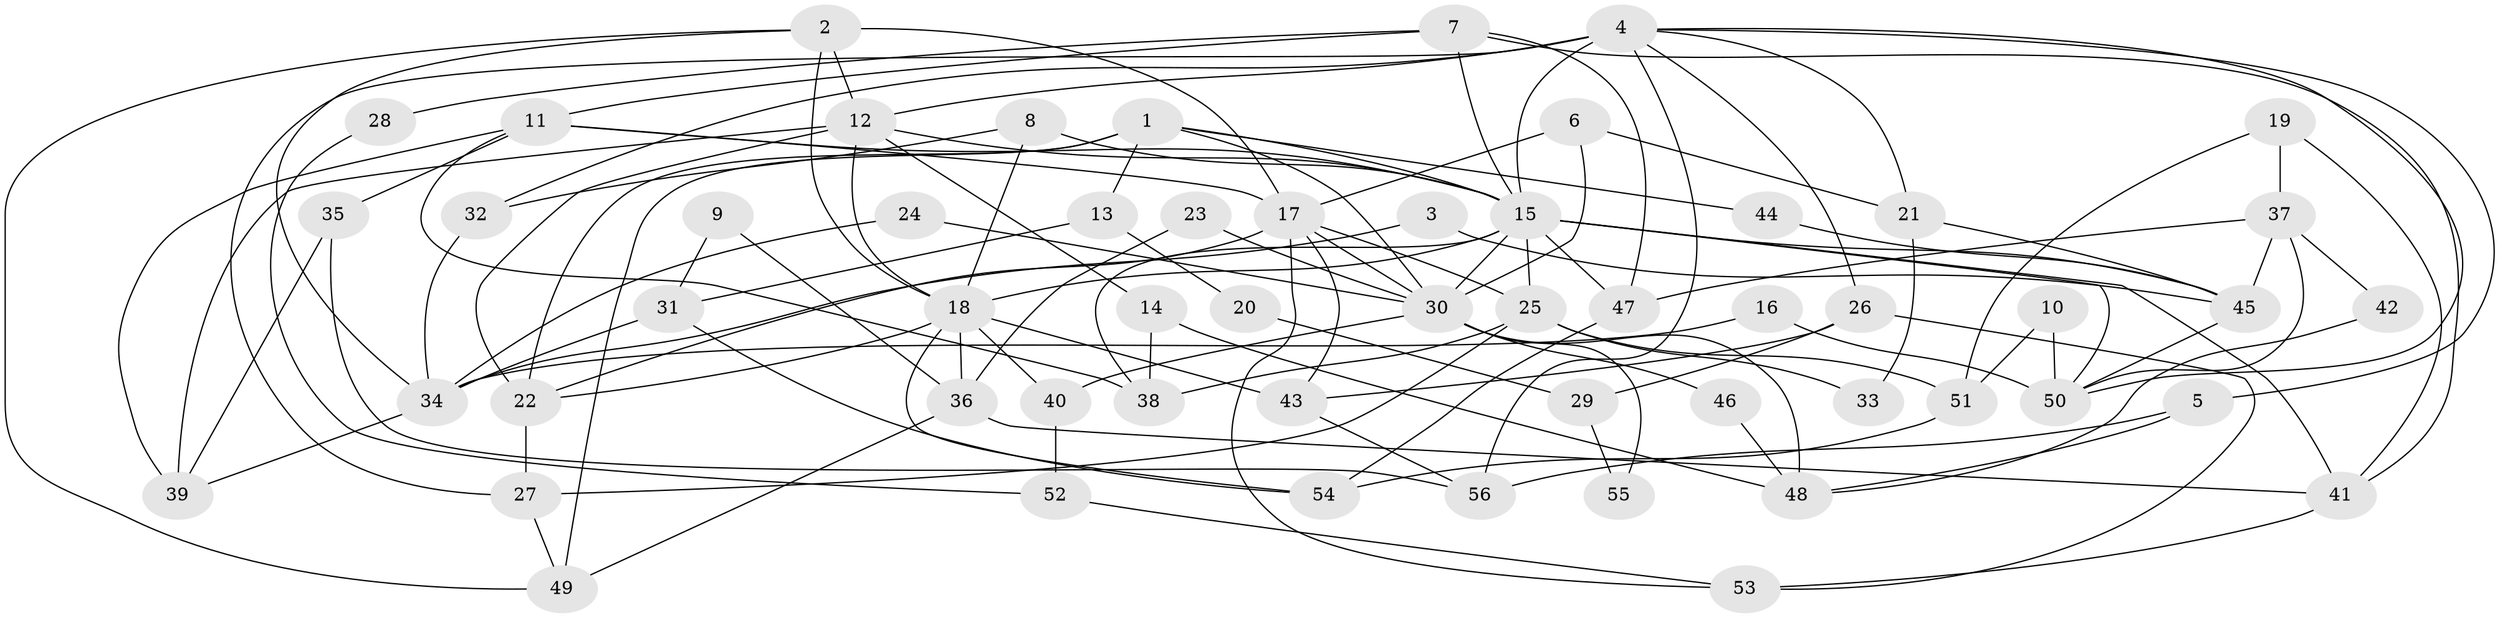 // original degree distribution, {6: 0.1282051282051282, 3: 0.24358974358974358, 2: 0.16666666666666666, 5: 0.15384615384615385, 4: 0.2692307692307692, 8: 0.01282051282051282, 10: 0.01282051282051282, 7: 0.01282051282051282}
// Generated by graph-tools (version 1.1) at 2025/51/03/04/25 22:51:10]
// undirected, 56 vertices, 120 edges
graph export_dot {
  node [color=gray90,style=filled];
  1;
  2;
  3;
  4;
  5;
  6;
  7;
  8;
  9;
  10;
  11;
  12;
  13;
  14;
  15;
  16;
  17;
  18;
  19;
  20;
  21;
  22;
  23;
  24;
  25;
  26;
  27;
  28;
  29;
  30;
  31;
  32;
  33;
  34;
  35;
  36;
  37;
  38;
  39;
  40;
  41;
  42;
  43;
  44;
  45;
  46;
  47;
  48;
  49;
  50;
  51;
  52;
  53;
  54;
  55;
  56;
  1 -- 13 [weight=1.0];
  1 -- 15 [weight=1.0];
  1 -- 22 [weight=1.0];
  1 -- 30 [weight=1.0];
  1 -- 44 [weight=1.0];
  1 -- 49 [weight=1.0];
  2 -- 12 [weight=1.0];
  2 -- 17 [weight=2.0];
  2 -- 18 [weight=1.0];
  2 -- 34 [weight=1.0];
  2 -- 49 [weight=1.0];
  3 -- 34 [weight=1.0];
  3 -- 45 [weight=1.0];
  4 -- 5 [weight=1.0];
  4 -- 12 [weight=1.0];
  4 -- 15 [weight=1.0];
  4 -- 21 [weight=1.0];
  4 -- 26 [weight=1.0];
  4 -- 27 [weight=2.0];
  4 -- 32 [weight=1.0];
  4 -- 50 [weight=1.0];
  4 -- 56 [weight=1.0];
  5 -- 48 [weight=1.0];
  5 -- 56 [weight=1.0];
  6 -- 17 [weight=1.0];
  6 -- 21 [weight=1.0];
  6 -- 30 [weight=1.0];
  7 -- 11 [weight=2.0];
  7 -- 15 [weight=3.0];
  7 -- 28 [weight=1.0];
  7 -- 41 [weight=1.0];
  7 -- 47 [weight=1.0];
  8 -- 15 [weight=1.0];
  8 -- 18 [weight=1.0];
  8 -- 32 [weight=1.0];
  9 -- 31 [weight=1.0];
  9 -- 36 [weight=1.0];
  10 -- 50 [weight=1.0];
  10 -- 51 [weight=1.0];
  11 -- 15 [weight=1.0];
  11 -- 17 [weight=1.0];
  11 -- 35 [weight=2.0];
  11 -- 38 [weight=1.0];
  11 -- 39 [weight=1.0];
  12 -- 14 [weight=1.0];
  12 -- 15 [weight=1.0];
  12 -- 18 [weight=2.0];
  12 -- 22 [weight=1.0];
  12 -- 39 [weight=1.0];
  13 -- 20 [weight=1.0];
  13 -- 31 [weight=1.0];
  14 -- 38 [weight=1.0];
  14 -- 48 [weight=1.0];
  15 -- 18 [weight=1.0];
  15 -- 25 [weight=1.0];
  15 -- 30 [weight=1.0];
  15 -- 38 [weight=1.0];
  15 -- 41 [weight=2.0];
  15 -- 45 [weight=1.0];
  15 -- 47 [weight=1.0];
  15 -- 50 [weight=1.0];
  16 -- 34 [weight=1.0];
  16 -- 50 [weight=1.0];
  17 -- 22 [weight=1.0];
  17 -- 25 [weight=1.0];
  17 -- 30 [weight=1.0];
  17 -- 43 [weight=1.0];
  17 -- 53 [weight=1.0];
  18 -- 22 [weight=1.0];
  18 -- 36 [weight=1.0];
  18 -- 40 [weight=1.0];
  18 -- 43 [weight=1.0];
  18 -- 54 [weight=1.0];
  19 -- 37 [weight=1.0];
  19 -- 41 [weight=1.0];
  19 -- 51 [weight=1.0];
  20 -- 29 [weight=1.0];
  21 -- 33 [weight=1.0];
  21 -- 45 [weight=1.0];
  22 -- 27 [weight=1.0];
  23 -- 30 [weight=1.0];
  23 -- 36 [weight=1.0];
  24 -- 30 [weight=1.0];
  24 -- 34 [weight=1.0];
  25 -- 27 [weight=1.0];
  25 -- 33 [weight=1.0];
  25 -- 38 [weight=1.0];
  25 -- 51 [weight=1.0];
  26 -- 29 [weight=1.0];
  26 -- 43 [weight=1.0];
  26 -- 53 [weight=1.0];
  27 -- 49 [weight=1.0];
  28 -- 52 [weight=1.0];
  29 -- 55 [weight=1.0];
  30 -- 40 [weight=1.0];
  30 -- 46 [weight=1.0];
  30 -- 48 [weight=1.0];
  30 -- 55 [weight=1.0];
  31 -- 34 [weight=1.0];
  31 -- 54 [weight=1.0];
  32 -- 34 [weight=1.0];
  34 -- 39 [weight=1.0];
  35 -- 39 [weight=1.0];
  35 -- 56 [weight=1.0];
  36 -- 41 [weight=1.0];
  36 -- 49 [weight=1.0];
  37 -- 42 [weight=1.0];
  37 -- 45 [weight=1.0];
  37 -- 47 [weight=1.0];
  37 -- 50 [weight=1.0];
  40 -- 52 [weight=1.0];
  41 -- 53 [weight=1.0];
  42 -- 48 [weight=1.0];
  43 -- 56 [weight=1.0];
  44 -- 45 [weight=1.0];
  45 -- 50 [weight=1.0];
  46 -- 48 [weight=1.0];
  47 -- 54 [weight=1.0];
  51 -- 54 [weight=1.0];
  52 -- 53 [weight=1.0];
}
